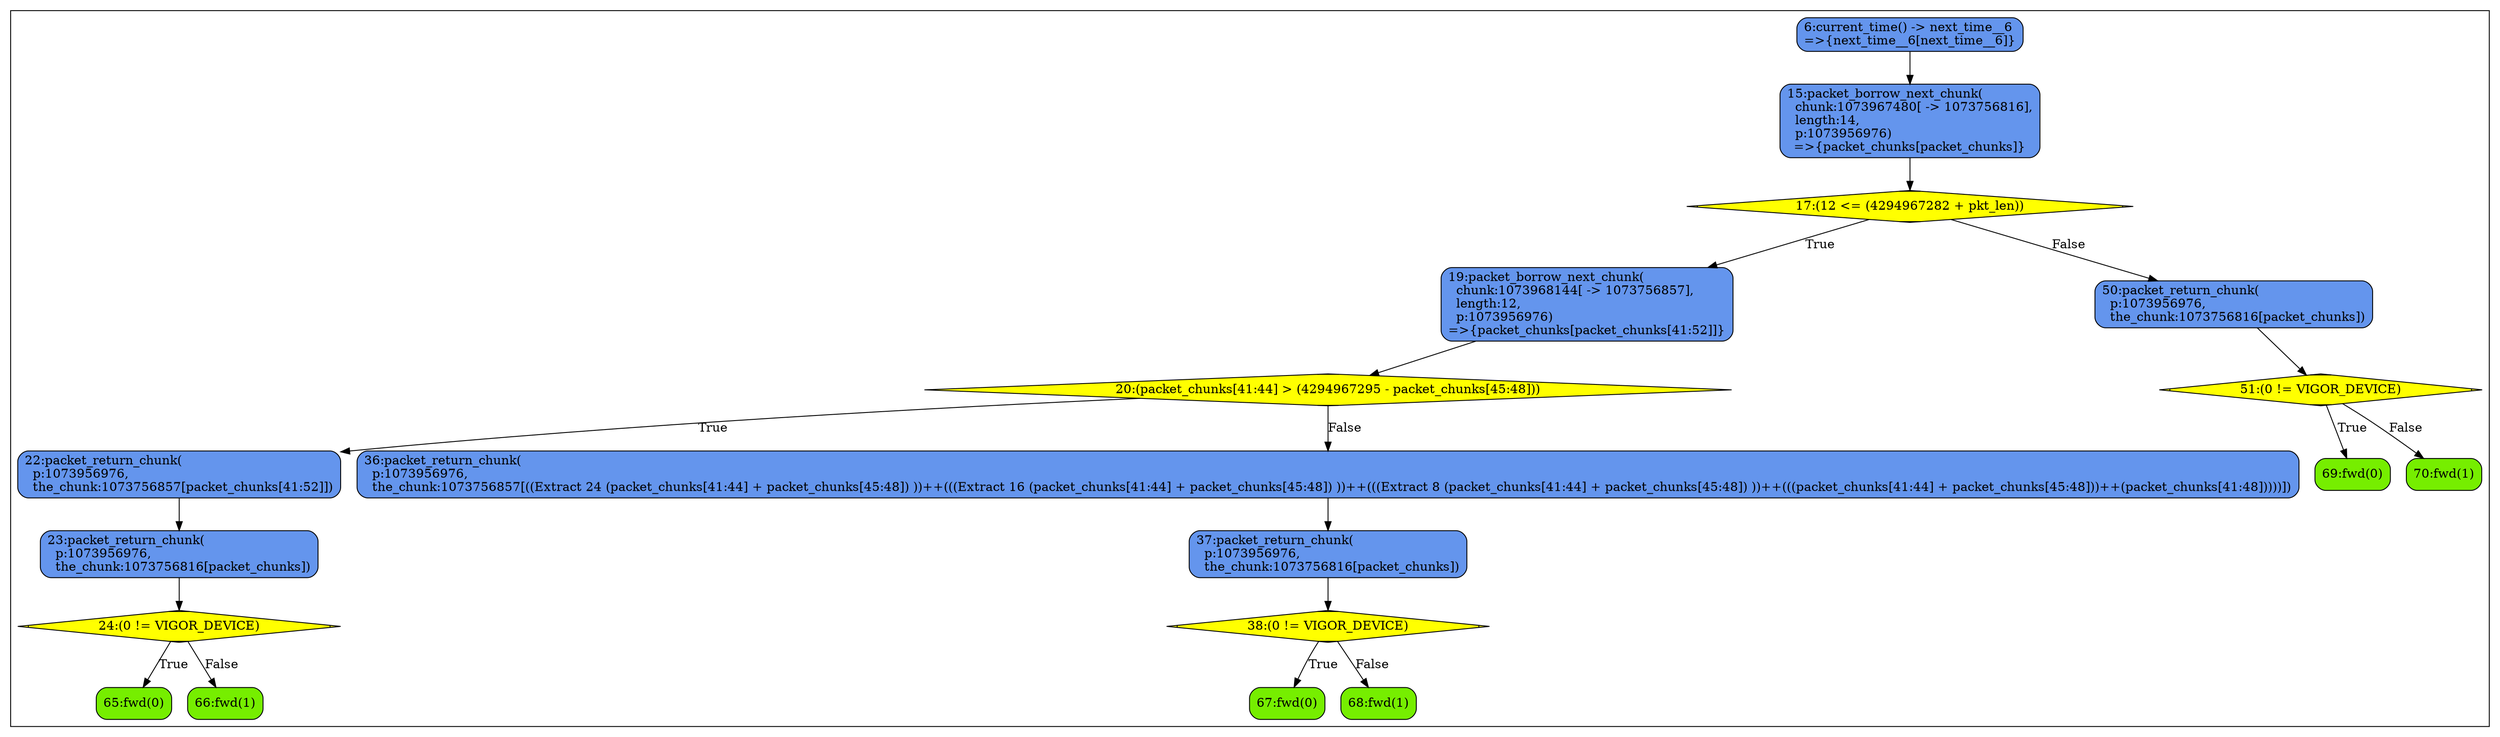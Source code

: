 digraph mygraph {
	node [shape=box style=rounded border=0];
	subgraph clusterprocess {
		node [style="rounded,filled",color=black];
		65 [label="65:fwd(0)", fillcolor="chartreuse2"];
		66 [label="66:fwd(1)", fillcolor="chartreuse2"];
		24 [shape=Mdiamond, label="24:(0 != VIGOR_DEVICE)", fillcolor="yellow"];
		24 -> 65 [label="True"];
		24 -> 66 [label="False"];
		23 [label="23:packet_return_chunk(\l  p:1073956976,\l  the_chunk:1073756816[packet_chunks])", fillcolor="cornflowerblue"];
		23 -> 24;
		22 [label="22:packet_return_chunk(\l  p:1073956976,\l  the_chunk:1073756857[packet_chunks[41:52]])", fillcolor="cornflowerblue"];
		22 -> 23;
		67 [label="67:fwd(0)", fillcolor="chartreuse2"];
		68 [label="68:fwd(1)", fillcolor="chartreuse2"];
		38 [shape=Mdiamond, label="38:(0 != VIGOR_DEVICE)", fillcolor="yellow"];
		38 -> 67 [label="True"];
		38 -> 68 [label="False"];
		37 [label="37:packet_return_chunk(\l  p:1073956976,\l  the_chunk:1073756816[packet_chunks])", fillcolor="cornflowerblue"];
		37 -> 38;
		36 [label="36:packet_return_chunk(\l  p:1073956976,\l  the_chunk:1073756857[((Extract 24 (packet_chunks[41:44] + packet_chunks[45:48]) ))++(((Extract 16 (packet_chunks[41:44] + packet_chunks[45:48]) ))++(((Extract 8 (packet_chunks[41:44] + packet_chunks[45:48]) ))++(((packet_chunks[41:44] + packet_chunks[45:48]))++(packet_chunks[41:48]))))])", fillcolor="cornflowerblue"];
		36 -> 37;
		20 [shape=Mdiamond, label="20:(packet_chunks[41:44] > (4294967295 - packet_chunks[45:48]))", fillcolor="yellow"];
		20 -> 22 [label="True"];
		20 -> 36 [label="False"];
		19 [label="19:packet_borrow_next_chunk(\l  chunk:1073968144[ -> 1073756857],\l  length:12,\l  p:1073956976)\l=>{packet_chunks[packet_chunks[41:52]]}", fillcolor="cornflowerblue"];
		19 -> 20;
		69 [label="69:fwd(0)", fillcolor="chartreuse2"];
		70 [label="70:fwd(1)", fillcolor="chartreuse2"];
		51 [shape=Mdiamond, label="51:(0 != VIGOR_DEVICE)", fillcolor="yellow"];
		51 -> 69 [label="True"];
		51 -> 70 [label="False"];
		50 [label="50:packet_return_chunk(\l  p:1073956976,\l  the_chunk:1073756816[packet_chunks])", fillcolor="cornflowerblue"];
		50 -> 51;
		17 [shape=Mdiamond, label="17:(12 <= (4294967282 + pkt_len))", fillcolor="yellow"];
		17 -> 19 [label="True"];
		17 -> 50 [label="False"];
		15 [label="15:packet_borrow_next_chunk(\l  chunk:1073967480[ -> 1073756816],\l  length:14,\l  p:1073956976)\l=>{packet_chunks[packet_chunks]}", fillcolor="cornflowerblue"];
		15 -> 17;
		6 [label="6:current_time() -> next_time__6\l=>{next_time__6[next_time__6]}", fillcolor="cornflowerblue"];
		6 -> 15;
	}
}
